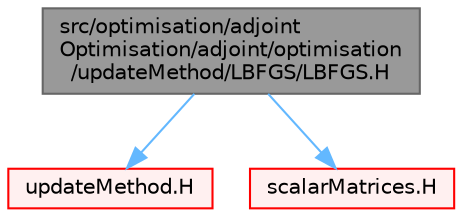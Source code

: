digraph "src/optimisation/adjointOptimisation/adjoint/optimisation/updateMethod/LBFGS/LBFGS.H"
{
 // LATEX_PDF_SIZE
  bgcolor="transparent";
  edge [fontname=Helvetica,fontsize=10,labelfontname=Helvetica,labelfontsize=10];
  node [fontname=Helvetica,fontsize=10,shape=box,height=0.2,width=0.4];
  Node1 [id="Node000001",label="src/optimisation/adjoint\lOptimisation/adjoint/optimisation\l/updateMethod/LBFGS/LBFGS.H",height=0.2,width=0.4,color="gray40", fillcolor="grey60", style="filled", fontcolor="black",tooltip=" "];
  Node1 -> Node2 [id="edge1_Node000001_Node000002",color="steelblue1",style="solid",tooltip=" "];
  Node2 [id="Node000002",label="updateMethod.H",height=0.2,width=0.4,color="red", fillcolor="#FFF0F0", style="filled",URL="$updateMethod_8H.html",tooltip=" "];
  Node1 -> Node322 [id="edge2_Node000001_Node000322",color="steelblue1",style="solid",tooltip=" "];
  Node322 [id="Node000322",label="scalarMatrices.H",height=0.2,width=0.4,color="red", fillcolor="#FFF0F0", style="filled",URL="$scalarMatrices_8H.html",tooltip=" "];
}
